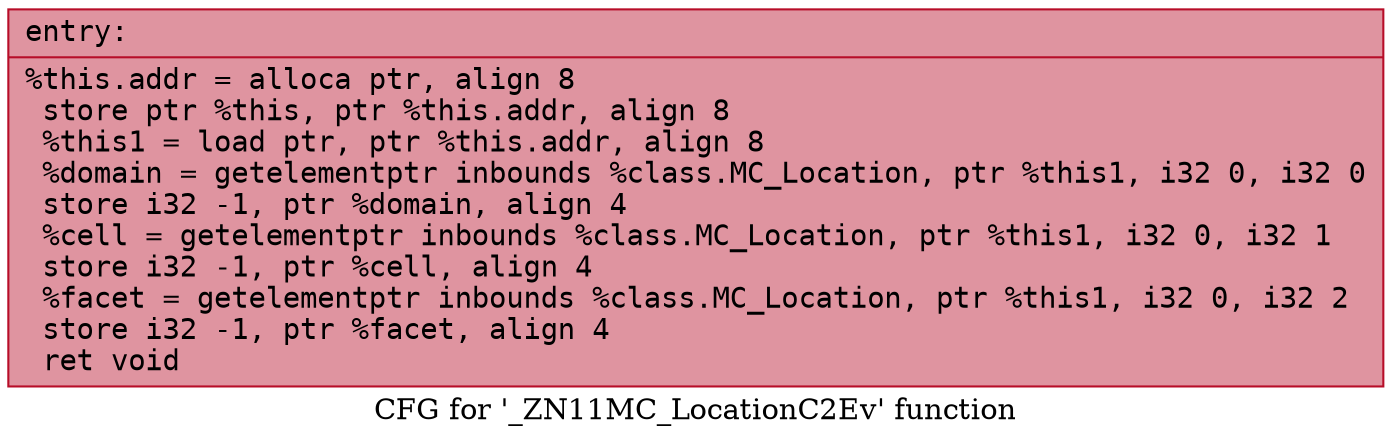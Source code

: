 digraph "CFG for '_ZN11MC_LocationC2Ev' function" {
	label="CFG for '_ZN11MC_LocationC2Ev' function";

	Node0x55dfe4cbd7c0 [shape=record,color="#b70d28ff", style=filled, fillcolor="#b70d2870" fontname="Courier",label="{entry:\l|  %this.addr = alloca ptr, align 8\l  store ptr %this, ptr %this.addr, align 8\l  %this1 = load ptr, ptr %this.addr, align 8\l  %domain = getelementptr inbounds %class.MC_Location, ptr %this1, i32 0, i32 0\l  store i32 -1, ptr %domain, align 4\l  %cell = getelementptr inbounds %class.MC_Location, ptr %this1, i32 0, i32 1\l  store i32 -1, ptr %cell, align 4\l  %facet = getelementptr inbounds %class.MC_Location, ptr %this1, i32 0, i32 2\l  store i32 -1, ptr %facet, align 4\l  ret void\l}"];
}
